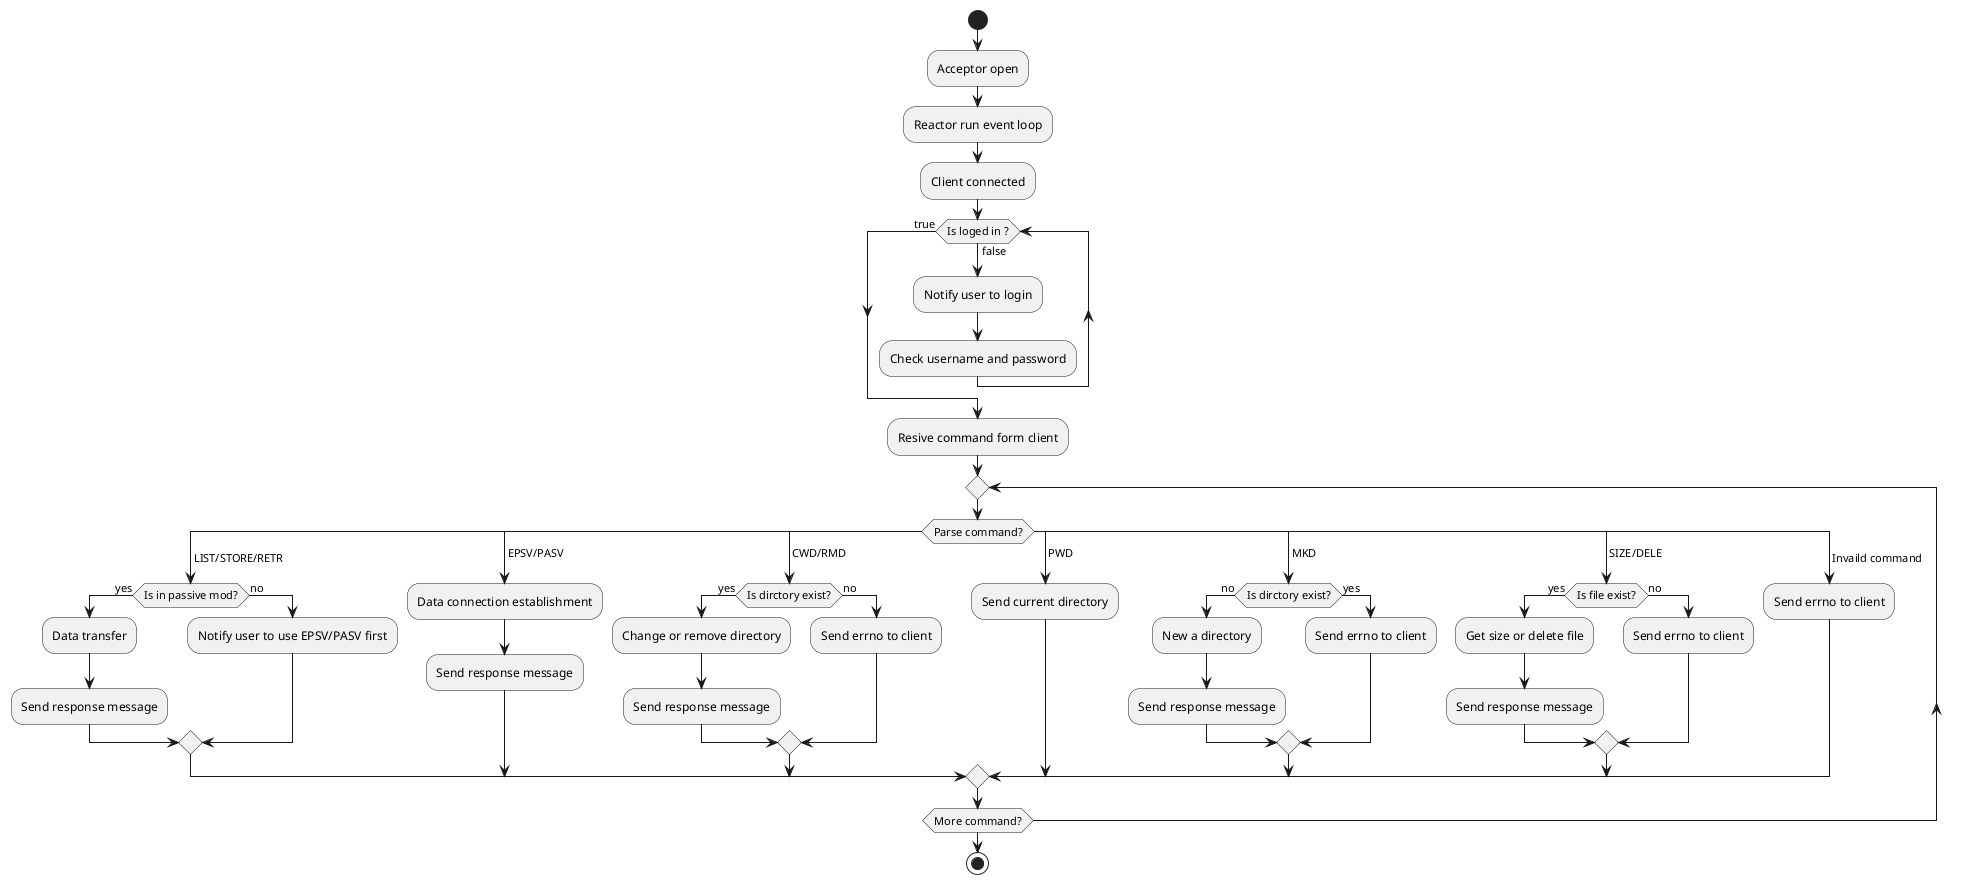 @startuml ftpd_state

start

:Acceptor open;
:Reactor run event loop;
:Client connected;

while (Is loged in ?) is (false)
  :Notify user to login;
  :Check username and password;
endwhile (true)
:Resive command form client;

repeat
switch (Parse command?)
case ( LIST/STORE/RETR )
if (Is in passive mod?) then (yes)
  :Data transfer;
  :Send response message;
else (no)
  :Notify user to use EPSV/PASV first;
endif
case ( EPSV/PASV )
:Data connection establishment;
:Send response message;
case ( CWD/RMD )
if (Is dirctory exist?) then (yes)
  :Change or remove directory;
  :Send response message;
else (no)
  :Send errno to client;
endif
case ( PWD )
:Send current directory;
case ( MKD )
if (Is dirctory exist?) then (no)
  :New a directory;
  :Send response message;
else (yes)
  :Send errno to client;
endif
case ( SIZE/DELE )
if (Is file exist?) then (yes)
  :Get size or delete file;
  :Send response message;
else (no)
  :Send errno to client;
endif
case ( Invaild command )
:Send errno to client;
endswitch
repeat while (More command?)


stop

@enduml